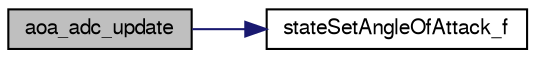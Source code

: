 digraph "aoa_adc_update"
{
  edge [fontname="FreeSans",fontsize="10",labelfontname="FreeSans",labelfontsize="10"];
  node [fontname="FreeSans",fontsize="10",shape=record];
  rankdir="LR";
  Node1 [label="aoa_adc_update",height=0.2,width=0.4,color="black", fillcolor="grey75", style="filled", fontcolor="black"];
  Node1 -> Node2 [color="midnightblue",fontsize="10",style="solid",fontname="FreeSans"];
  Node2 [label="stateSetAngleOfAttack_f",height=0.2,width=0.4,color="black", fillcolor="white", style="filled",URL="$group__state__wind__airspeed.html#ga1a540eaf41fceb101d2c7403f1e9ba06",tooltip="Set angle of attack in radians (float). "];
}
